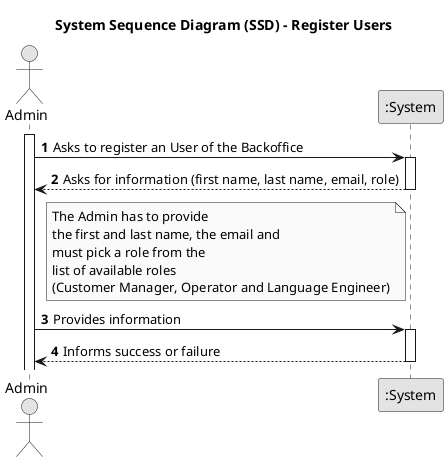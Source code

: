 @startuml
skinparam monochrome true
skinparam packageStyle rectangle
skinparam shadowing false

title System Sequence Diagram (SSD) - Register Users

autonumber

actor "Admin" as Admin
participant ":System" as System

activate Admin

    Admin -> System : Asks to register an User of the Backoffice
    activate System

        System --> Admin : Asks for information (first name, last name, email, role)
        note left System : The Admin has to provide \nthe first and last name, the email and \nmust pick a role from the \nlist of available roles \n(Customer Manager, Operator and Language Engineer)

    deactivate System

    Admin -> System : Provides information
    activate System

        System --> Admin : Informs success or failure

    deactivate System

@enduml